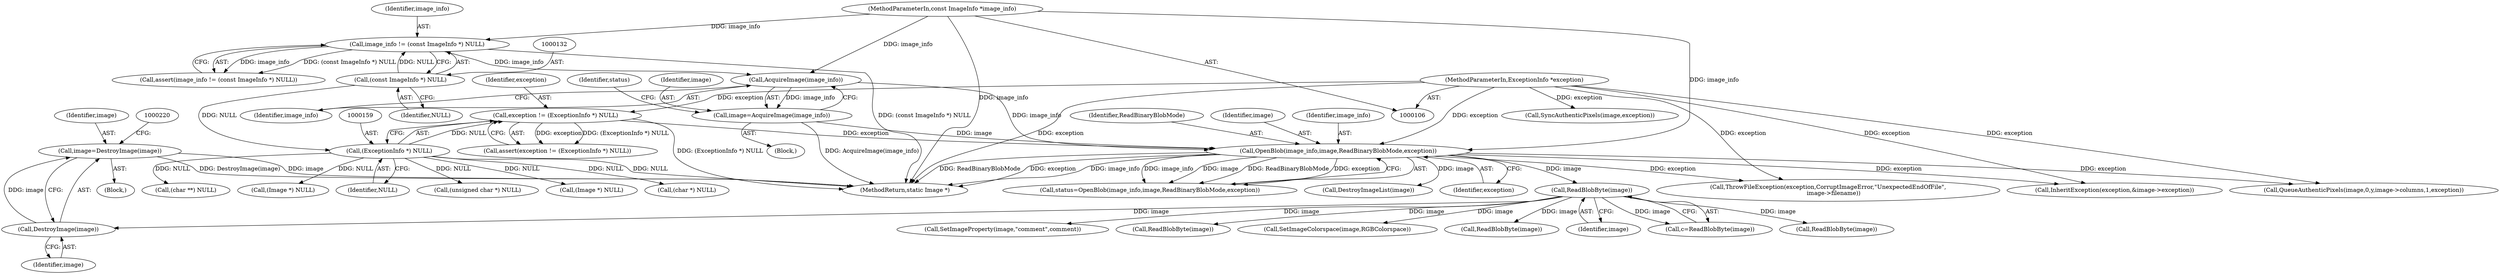 digraph "0_ImageMagick_f6e9d0d9955e85bdd7540b251cd50d598dacc5e6_23@pointer" {
"1000214" [label="(Call,image=DestroyImage(image))"];
"1000216" [label="(Call,DestroyImage(image))"];
"1000207" [label="(Call,ReadBlobByte(image))"];
"1000173" [label="(Call,OpenBlob(image_info,image,ReadBinaryBlobMode,exception))"];
"1000169" [label="(Call,AcquireImage(image_info))"];
"1000129" [label="(Call,image_info != (const ImageInfo *) NULL)"];
"1000107" [label="(MethodParameterIn,const ImageInfo *image_info)"];
"1000131" [label="(Call,(const ImageInfo *) NULL)"];
"1000167" [label="(Call,image=AcquireImage(image_info))"];
"1000156" [label="(Call,exception != (ExceptionInfo *) NULL)"];
"1000108" [label="(MethodParameterIn,ExceptionInfo *exception)"];
"1000158" [label="(Call,(ExceptionInfo *) NULL)"];
"1000173" [label="(Call,OpenBlob(image_info,image,ReadBinaryBlobMode,exception))"];
"1000133" [label="(Identifier,NULL)"];
"1000177" [label="(Identifier,exception)"];
"1000890" [label="(Call,InheritException(exception,&image->exception))"];
"1000156" [label="(Call,exception != (ExceptionInfo *) NULL)"];
"1000254" [label="(Call,(char *) NULL)"];
"1000128" [label="(Call,assert(image_info != (const ImageInfo *) NULL))"];
"1000348" [label="(Call,SetImageProperty(image,\"comment\",comment))"];
"1000535" [label="(Call,(char **) NULL)"];
"1000168" [label="(Identifier,image)"];
"1000368" [label="(Call,ReadBlobByte(image))"];
"1000155" [label="(Call,assert(exception != (ExceptionInfo *) NULL))"];
"1000829" [label="(Call,SetImageColorspace(image,RGBColorspace))"];
"1000174" [label="(Identifier,image_info)"];
"1001364" [label="(Call,SyncAuthenticPixels(image,exception))"];
"1000219" [label="(Call,(Image *) NULL)"];
"1000129" [label="(Call,image_info != (const ImageInfo *) NULL)"];
"1000171" [label="(Call,status=OpenBlob(image_info,image,ReadBinaryBlobMode,exception))"];
"1000217" [label="(Identifier,image)"];
"1000214" [label="(Call,image=DestroyImage(image))"];
"1000395" [label="(Call,ReadBlobByte(image))"];
"1000108" [label="(MethodParameterIn,ExceptionInfo *exception)"];
"1000157" [label="(Identifier,exception)"];
"1000130" [label="(Identifier,image_info)"];
"1000205" [label="(Call,c=ReadBlobByte(image))"];
"1000176" [label="(Identifier,ReadBinaryBlobMode)"];
"1000213" [label="(Block,)"];
"1000107" [label="(MethodParameterIn,const ImageInfo *image_info)"];
"1000170" [label="(Identifier,image_info)"];
"1000215" [label="(Identifier,image)"];
"1000915" [label="(Call,(unsigned char *) NULL)"];
"1000175" [label="(Identifier,image)"];
"1000158" [label="(Call,(ExceptionInfo *) NULL)"];
"1000271" [label="(Call,ReadBlobByte(image))"];
"1000109" [label="(Block,)"];
"1001185" [label="(Call,QueueAuthenticPixels(image,0,y,image->columns,1,exception))"];
"1001410" [label="(MethodReturn,static Image *)"];
"1000208" [label="(Identifier,image)"];
"1000216" [label="(Call,DestroyImage(image))"];
"1001396" [label="(Call,ThrowFileException(exception,CorruptImageError,\"UnexpectedEndOfFile\",\n      image->filename))"];
"1000172" [label="(Identifier,status)"];
"1000160" [label="(Identifier,NULL)"];
"1000188" [label="(Call,(Image *) NULL)"];
"1000131" [label="(Call,(const ImageInfo *) NULL)"];
"1000167" [label="(Call,image=AcquireImage(image_info))"];
"1000185" [label="(Call,DestroyImageList(image))"];
"1000207" [label="(Call,ReadBlobByte(image))"];
"1000169" [label="(Call,AcquireImage(image_info))"];
"1000214" -> "1000213"  [label="AST: "];
"1000214" -> "1000216"  [label="CFG: "];
"1000215" -> "1000214"  [label="AST: "];
"1000216" -> "1000214"  [label="AST: "];
"1000220" -> "1000214"  [label="CFG: "];
"1000214" -> "1001410"  [label="DDG: DestroyImage(image)"];
"1000214" -> "1001410"  [label="DDG: image"];
"1000216" -> "1000214"  [label="DDG: image"];
"1000216" -> "1000217"  [label="CFG: "];
"1000217" -> "1000216"  [label="AST: "];
"1000207" -> "1000216"  [label="DDG: image"];
"1000207" -> "1000205"  [label="AST: "];
"1000207" -> "1000208"  [label="CFG: "];
"1000208" -> "1000207"  [label="AST: "];
"1000205" -> "1000207"  [label="CFG: "];
"1000207" -> "1000205"  [label="DDG: image"];
"1000173" -> "1000207"  [label="DDG: image"];
"1000207" -> "1000271"  [label="DDG: image"];
"1000207" -> "1000348"  [label="DDG: image"];
"1000207" -> "1000368"  [label="DDG: image"];
"1000207" -> "1000395"  [label="DDG: image"];
"1000207" -> "1000829"  [label="DDG: image"];
"1000173" -> "1000171"  [label="AST: "];
"1000173" -> "1000177"  [label="CFG: "];
"1000174" -> "1000173"  [label="AST: "];
"1000175" -> "1000173"  [label="AST: "];
"1000176" -> "1000173"  [label="AST: "];
"1000177" -> "1000173"  [label="AST: "];
"1000171" -> "1000173"  [label="CFG: "];
"1000173" -> "1001410"  [label="DDG: ReadBinaryBlobMode"];
"1000173" -> "1001410"  [label="DDG: exception"];
"1000173" -> "1001410"  [label="DDG: image_info"];
"1000173" -> "1000171"  [label="DDG: image_info"];
"1000173" -> "1000171"  [label="DDG: image"];
"1000173" -> "1000171"  [label="DDG: ReadBinaryBlobMode"];
"1000173" -> "1000171"  [label="DDG: exception"];
"1000169" -> "1000173"  [label="DDG: image_info"];
"1000107" -> "1000173"  [label="DDG: image_info"];
"1000167" -> "1000173"  [label="DDG: image"];
"1000156" -> "1000173"  [label="DDG: exception"];
"1000108" -> "1000173"  [label="DDG: exception"];
"1000173" -> "1000185"  [label="DDG: image"];
"1000173" -> "1000890"  [label="DDG: exception"];
"1000173" -> "1001185"  [label="DDG: exception"];
"1000173" -> "1001396"  [label="DDG: exception"];
"1000169" -> "1000167"  [label="AST: "];
"1000169" -> "1000170"  [label="CFG: "];
"1000170" -> "1000169"  [label="AST: "];
"1000167" -> "1000169"  [label="CFG: "];
"1000169" -> "1000167"  [label="DDG: image_info"];
"1000129" -> "1000169"  [label="DDG: image_info"];
"1000107" -> "1000169"  [label="DDG: image_info"];
"1000129" -> "1000128"  [label="AST: "];
"1000129" -> "1000131"  [label="CFG: "];
"1000130" -> "1000129"  [label="AST: "];
"1000131" -> "1000129"  [label="AST: "];
"1000128" -> "1000129"  [label="CFG: "];
"1000129" -> "1001410"  [label="DDG: (const ImageInfo *) NULL"];
"1000129" -> "1000128"  [label="DDG: image_info"];
"1000129" -> "1000128"  [label="DDG: (const ImageInfo *) NULL"];
"1000107" -> "1000129"  [label="DDG: image_info"];
"1000131" -> "1000129"  [label="DDG: NULL"];
"1000107" -> "1000106"  [label="AST: "];
"1000107" -> "1001410"  [label="DDG: image_info"];
"1000131" -> "1000133"  [label="CFG: "];
"1000132" -> "1000131"  [label="AST: "];
"1000133" -> "1000131"  [label="AST: "];
"1000131" -> "1000158"  [label="DDG: NULL"];
"1000167" -> "1000109"  [label="AST: "];
"1000168" -> "1000167"  [label="AST: "];
"1000172" -> "1000167"  [label="CFG: "];
"1000167" -> "1001410"  [label="DDG: AcquireImage(image_info)"];
"1000156" -> "1000155"  [label="AST: "];
"1000156" -> "1000158"  [label="CFG: "];
"1000157" -> "1000156"  [label="AST: "];
"1000158" -> "1000156"  [label="AST: "];
"1000155" -> "1000156"  [label="CFG: "];
"1000156" -> "1001410"  [label="DDG: (ExceptionInfo *) NULL"];
"1000156" -> "1000155"  [label="DDG: exception"];
"1000156" -> "1000155"  [label="DDG: (ExceptionInfo *) NULL"];
"1000108" -> "1000156"  [label="DDG: exception"];
"1000158" -> "1000156"  [label="DDG: NULL"];
"1000108" -> "1000106"  [label="AST: "];
"1000108" -> "1001410"  [label="DDG: exception"];
"1000108" -> "1000890"  [label="DDG: exception"];
"1000108" -> "1001185"  [label="DDG: exception"];
"1000108" -> "1001364"  [label="DDG: exception"];
"1000108" -> "1001396"  [label="DDG: exception"];
"1000158" -> "1000160"  [label="CFG: "];
"1000159" -> "1000158"  [label="AST: "];
"1000160" -> "1000158"  [label="AST: "];
"1000158" -> "1001410"  [label="DDG: NULL"];
"1000158" -> "1000188"  [label="DDG: NULL"];
"1000158" -> "1000219"  [label="DDG: NULL"];
"1000158" -> "1000254"  [label="DDG: NULL"];
"1000158" -> "1000535"  [label="DDG: NULL"];
"1000158" -> "1000915"  [label="DDG: NULL"];
}

